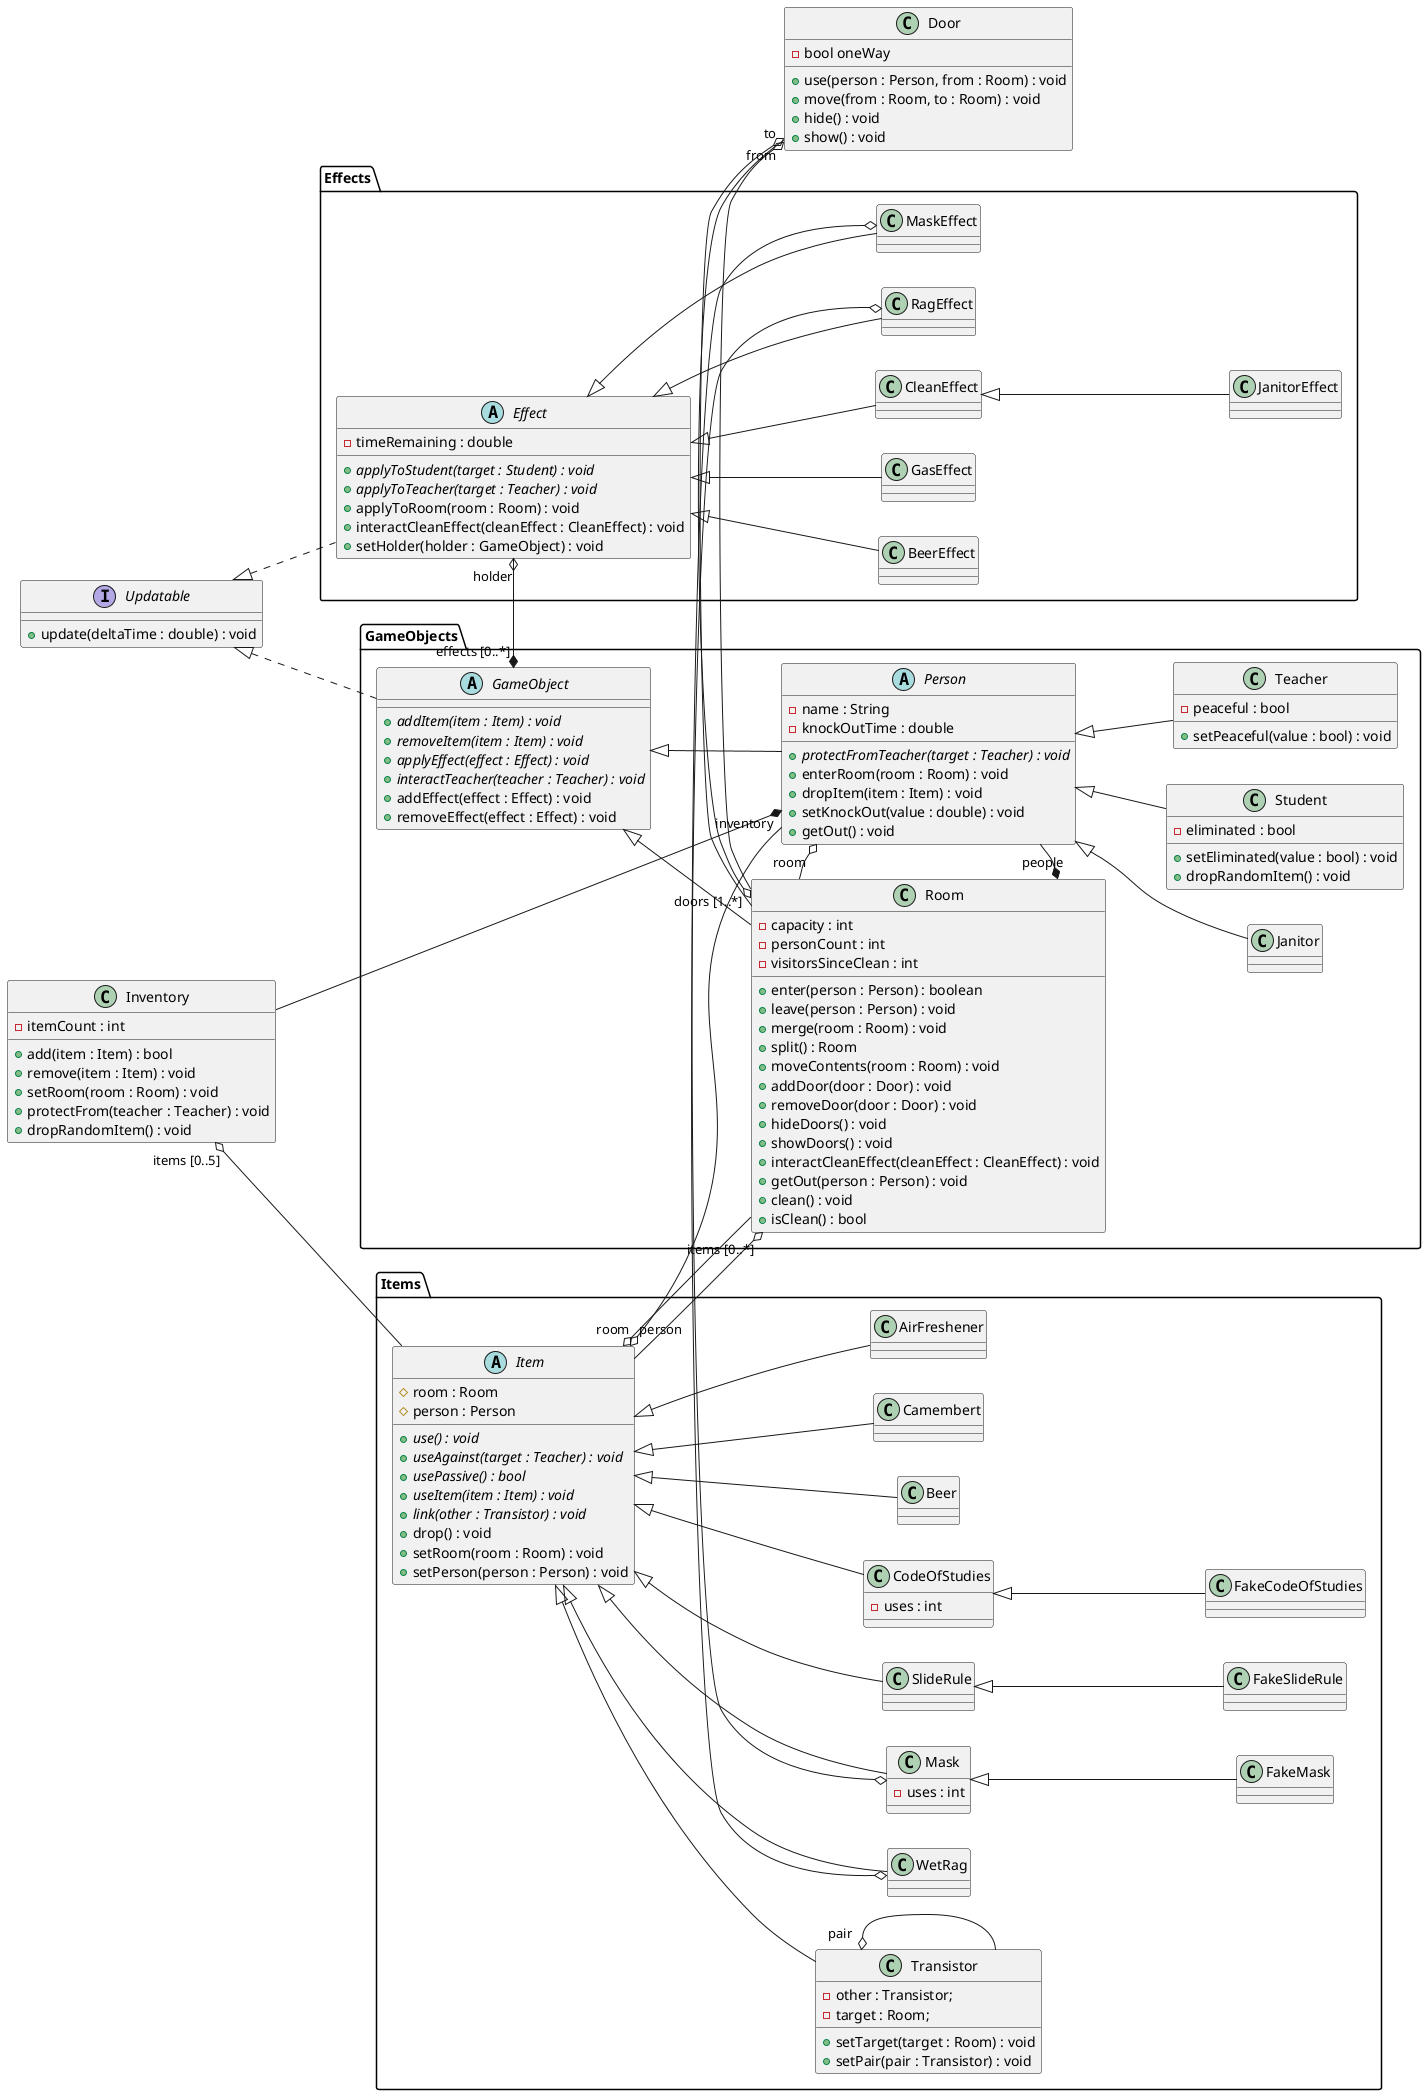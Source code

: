 @startuml overview

left to right direction

interface Updatable {
	+ update(deltaTime : double) : void
}

class Door {
	- bool oneWay
	+ use(person : Person, from : Room) : void
	+ move(from : Room, to : Room) : void
	+ hide() : void
	+ show() : void
}

class Inventory {
	- itemCount : int
	+ add(item : Item) : bool
	+ remove(item : Item) : void
	+ setRoom(room : Room) : void
	+ protectFrom(teacher : Teacher) : void
	+ dropRandomItem() : void
}

package Items {
	abstract Item {
		# room : Room
		# person : Person
		+ {abstract} use() : void
		+ {abstract} useAgainst(target : Teacher) : void
		+ {abstract} usePassive() : bool
		+ {abstract} useItem(item : Item) : void
		+ {abstract} link(other : Transistor) : void
		+ drop() : void
		+ setRoom(room : Room) : void
		+ setPerson(person : Person) : void	
	}
	
	class SlideRule

	class FakeSlideRule
	
	class Transistor {
		- other : Transistor;
		- target : Room;
		+ setTarget(target : Room) : void
		+ setPair(pair : Transistor) : void
	}
	
	class CodeOfStudies {
		- uses : int
	}

	class FakeCodeOfStudies

	class Beer 
	
	class WetRag 
	
	class Mask {
		- uses : int
	}

	class FakeMask

	class Camembert

	class AirFreshener

	together {
		Item <|-- SlideRule
		Item <|-- Transistor
		Item <|-- CodeOfStudies
		Item <|-- Beer
		Item <|-- WetRag
		Item <|-- Mask
		Item <|-- Camembert
		Item <|-- AirFreshener
		SlideRule <|-- FakeSlideRule
		CodeOfStudies <|-- FakeCodeOfStudies
		Mask <|-- FakeMask

	}

	Transistor "pair" o- Transistor
}

package Effects {
	abstract Effect {
		- timeRemaining : double
		+ {abstract} applyToStudent(target : Student) : void
		+ {abstract} applyToTeacher(target : Teacher) : void
		+ applyToRoom(room : Room) : void
		+ interactCleanEffect(cleanEffect : CleanEffect) : void
		+ setHolder(holder : GameObject) : void
	}

	class BeerEffect
	class RagEffect
	class GasEffect
	class MaskEffect
	class CleanEffect
	class JanitorEffect

	together {
		Effect <|-- BeerEffect
		Effect <|-- RagEffect
		Effect <|-- GasEffect
		Effect <|-- MaskEffect
		Effect <|-- CleanEffect
		CleanEffect <|-- JanitorEffect
	}
	
	Updatable <|.- Effect
}

package GameObjects {
	abstract GameObject {
		+ {abstract} addItem(item : Item) : void
		+ {abstract} removeItem(item : Item) : void
		+ {abstract} applyEffect(effect : Effect) : void
		+ {abstract} interactTeacher(teacher : Teacher) : void
		+ addEffect(effect : Effect) : void
		+ removeEffect(effect : Effect) : void
	}

	abstract Person {
		- name : String
		- knockOutTime : double
		+ {abstract} protectFromTeacher(target : Teacher) : void
		+ enterRoom(room : Room) : void
		+ dropItem(item : Item) : void
		+ setKnockOut(value : double) : void
		+ getOut() : void
	}

	class Student {
		- eliminated : bool
		+ setEliminated(value : bool) : void
		+ dropRandomItem() : void
	}
	class Teacher {
		- peaceful : bool
		+ setPeaceful(value : bool) : void
	}
	class Janitor

	class Room {
		- capacity : int
		- personCount : int
		- visitorsSinceClean : int
		+ enter(person : Person) : boolean
		+ leave(person : Person) : void
		+ merge(room : Room) : void
		+ split() : Room
		+ moveContents(room : Room) : void
		+ addDoor(door : Door) : void
		+ removeDoor(door : Door) : void 
		+ hideDoors() : void
		+ showDoors() : void
		+ interactCleanEffect(cleanEffect : CleanEffect) : void
		+ getOut(person : Person) : void
		+ clean() : void
		+ isClean() : bool
	}
	
	Updatable <|.- GameObject
	GameObject <|-- Person
	GameObject <|-- Room
	Person <|-- Teacher
	Person <|-- Student
	Person <|-- Janitor

	Room "people" *- Person
	Person "room" o- Room
	Room "doors [1..*]" o- Door
	Person "inventory" *- Inventory
	GameObject "effects [0..*]" *-- Effect
	Room "items [0..*]" o-- Item
}

Door "from" o- Room
Door "to" o- Room
Inventory "items [0..5]" o-- Item
Item "room" o-- Room
Item "person" o-- Person
Effect "holder" o-- GameObject

WetRag o-o RagEffect
Mask o-o MaskEffect
@enduml